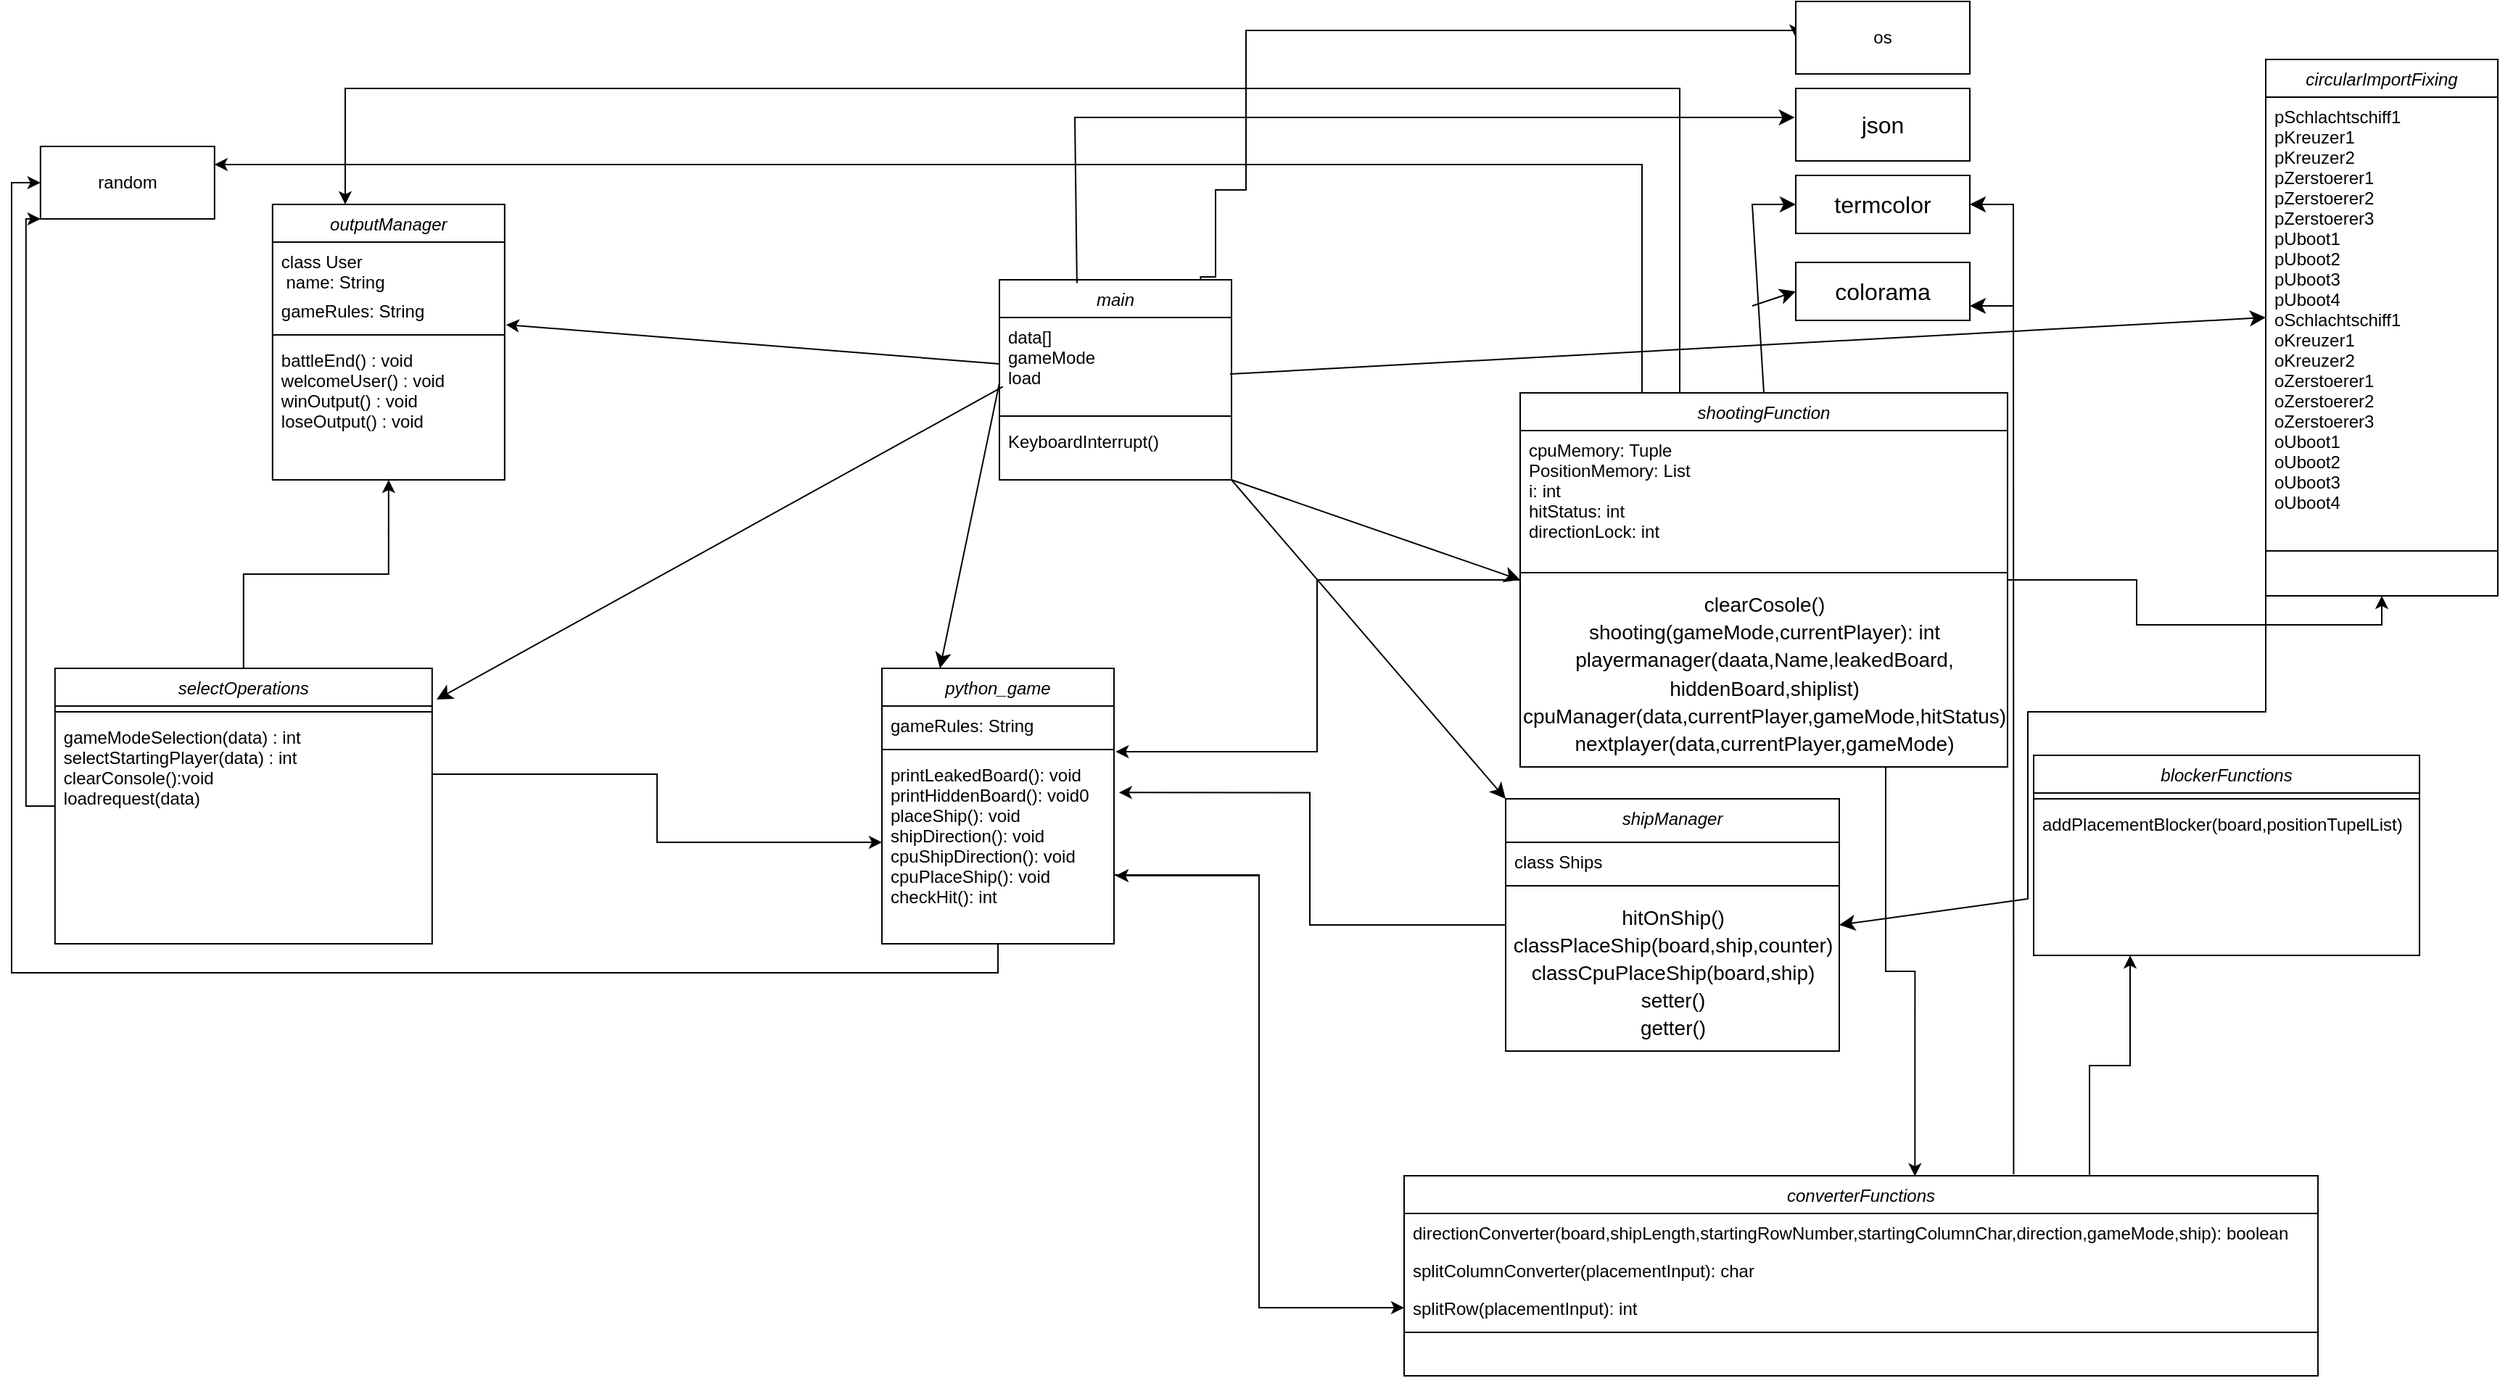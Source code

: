 <mxfile version="21.2.3" type="device">
  <diagram id="C5RBs43oDa-KdzZeNtuy" name="Page-1">
    <mxGraphModel dx="1655" dy="942" grid="1" gridSize="10" guides="1" tooltips="1" connect="1" arrows="1" fold="1" page="1" pageScale="1" pageWidth="1654" pageHeight="2336" math="0" shadow="0">
      <root>
        <mxCell id="WIyWlLk6GJQsqaUBKTNV-0" />
        <mxCell id="WIyWlLk6GJQsqaUBKTNV-1" parent="WIyWlLk6GJQsqaUBKTNV-0" />
        <mxCell id="VxxepMw4CH0k-iUGNMRP-2" style="edgeStyle=orthogonalEdgeStyle;rounded=0;orthogonalLoop=1;jettySize=auto;html=1;endArrow=classic;endFill=1;entryX=0;entryY=0.5;entryDx=0;entryDy=0;exitX=0.867;exitY=0.011;exitDx=0;exitDy=0;exitPerimeter=0;" parent="WIyWlLk6GJQsqaUBKTNV-1" source="zkfFHV4jXpPFQw0GAbJ--0" target="VxxepMw4CH0k-iUGNMRP-0" edge="1">
          <mxGeometry relative="1" as="geometry">
            <Array as="points">
              <mxPoint x="919" y="210" />
              <mxPoint x="930" y="210" />
              <mxPoint x="930" y="150" />
              <mxPoint x="951" y="150" />
              <mxPoint x="951" y="40" />
            </Array>
            <mxPoint x="790" y="210" as="sourcePoint" />
            <mxPoint x="1320" y="40" as="targetPoint" />
          </mxGeometry>
        </mxCell>
        <mxCell id="zkfFHV4jXpPFQw0GAbJ--0" value="main" style="swimlane;fontStyle=2;align=center;verticalAlign=top;childLayout=stackLayout;horizontal=1;startSize=26;horizontalStack=0;resizeParent=1;resizeLast=0;collapsible=1;marginBottom=0;rounded=0;shadow=0;strokeWidth=1;" parent="WIyWlLk6GJQsqaUBKTNV-1" vertex="1">
          <mxGeometry x="781" y="212" width="160" height="138" as="geometry">
            <mxRectangle x="230" y="140" width="160" height="26" as="alternateBounds" />
          </mxGeometry>
        </mxCell>
        <mxCell id="zkfFHV4jXpPFQw0GAbJ--1" value="data[]&#xa;gameMode&#xa;load" style="text;align=left;verticalAlign=top;spacingLeft=4;spacingRight=4;overflow=hidden;rotatable=0;points=[[0,0.5],[1,0.5]];portConstraint=eastwest;" parent="zkfFHV4jXpPFQw0GAbJ--0" vertex="1">
          <mxGeometry y="26" width="160" height="64" as="geometry" />
        </mxCell>
        <mxCell id="zkfFHV4jXpPFQw0GAbJ--4" value="" style="line;html=1;strokeWidth=1;align=left;verticalAlign=middle;spacingTop=-1;spacingLeft=3;spacingRight=3;rotatable=0;labelPosition=right;points=[];portConstraint=eastwest;" parent="zkfFHV4jXpPFQw0GAbJ--0" vertex="1">
          <mxGeometry y="90" width="160" height="8" as="geometry" />
        </mxCell>
        <mxCell id="zkfFHV4jXpPFQw0GAbJ--5" value="KeyboardInterrupt()" style="text;align=left;verticalAlign=top;spacingLeft=4;spacingRight=4;overflow=hidden;rotatable=0;points=[[0,0.5],[1,0.5]];portConstraint=eastwest;" parent="zkfFHV4jXpPFQw0GAbJ--0" vertex="1">
          <mxGeometry y="98" width="160" height="22" as="geometry" />
        </mxCell>
        <mxCell id="VxxepMw4CH0k-iUGNMRP-0" value="os" style="rounded=0;whiteSpace=wrap;html=1;" parent="WIyWlLk6GJQsqaUBKTNV-1" vertex="1">
          <mxGeometry x="1330" y="20" width="120" height="50" as="geometry" />
        </mxCell>
        <mxCell id="VxxepMw4CH0k-iUGNMRP-8" value="" style="endArrow=classic;html=1;rounded=0;entryX=1.006;entryY=0.885;entryDx=0;entryDy=0;entryPerimeter=0;exitX=0;exitY=0.5;exitDx=0;exitDy=0;" parent="WIyWlLk6GJQsqaUBKTNV-1" source="zkfFHV4jXpPFQw0GAbJ--1" target="VxxepMw4CH0k-iUGNMRP-18" edge="1">
          <mxGeometry width="50" height="50" relative="1" as="geometry">
            <mxPoint x="770" y="280" as="sourcePoint" />
            <mxPoint x="170" y="285" as="targetPoint" />
          </mxGeometry>
        </mxCell>
        <mxCell id="VxxepMw4CH0k-iUGNMRP-16" value="outputManager" style="swimlane;fontStyle=2;align=center;verticalAlign=top;childLayout=stackLayout;horizontal=1;startSize=26;horizontalStack=0;resizeParent=1;resizeLast=0;collapsible=1;marginBottom=0;rounded=0;shadow=0;strokeWidth=1;" parent="WIyWlLk6GJQsqaUBKTNV-1" vertex="1">
          <mxGeometry x="279.91" y="160" width="160" height="190" as="geometry">
            <mxRectangle x="230" y="140" width="160" height="26" as="alternateBounds" />
          </mxGeometry>
        </mxCell>
        <mxCell id="VxxepMw4CH0k-iUGNMRP-17" value="class User&#xa; name: String" style="text;align=left;verticalAlign=top;spacingLeft=4;spacingRight=4;overflow=hidden;rotatable=0;points=[[0,0.5],[1,0.5]];portConstraint=eastwest;" parent="VxxepMw4CH0k-iUGNMRP-16" vertex="1">
          <mxGeometry y="26" width="160" height="34" as="geometry" />
        </mxCell>
        <mxCell id="VxxepMw4CH0k-iUGNMRP-18" value="gameRules: String" style="text;align=left;verticalAlign=top;spacingLeft=4;spacingRight=4;overflow=hidden;rotatable=0;points=[[0,0.5],[1,0.5]];portConstraint=eastwest;rounded=0;shadow=0;html=0;" parent="VxxepMw4CH0k-iUGNMRP-16" vertex="1">
          <mxGeometry y="60" width="160" height="26" as="geometry" />
        </mxCell>
        <mxCell id="VxxepMw4CH0k-iUGNMRP-20" value="" style="line;html=1;strokeWidth=1;align=left;verticalAlign=middle;spacingTop=-1;spacingLeft=3;spacingRight=3;rotatable=0;labelPosition=right;points=[];portConstraint=eastwest;" parent="VxxepMw4CH0k-iUGNMRP-16" vertex="1">
          <mxGeometry y="86" width="160" height="8" as="geometry" />
        </mxCell>
        <mxCell id="VxxepMw4CH0k-iUGNMRP-21" value="battleEnd() : void&#xa;welcomeUser() : void&#xa;winOutput() : void&#xa;loseOutput() : void" style="text;align=left;verticalAlign=top;spacingLeft=4;spacingRight=4;overflow=hidden;rotatable=0;points=[[0,0.5],[1,0.5]];portConstraint=eastwest;" parent="VxxepMw4CH0k-iUGNMRP-16" vertex="1">
          <mxGeometry y="94" width="160" height="78" as="geometry" />
        </mxCell>
        <mxCell id="VxxepMw4CH0k-iUGNMRP-28" style="edgeStyle=orthogonalEdgeStyle;rounded=0;orthogonalLoop=1;jettySize=auto;html=1;entryX=0.5;entryY=1;entryDx=0;entryDy=0;" parent="WIyWlLk6GJQsqaUBKTNV-1" source="VxxepMw4CH0k-iUGNMRP-23" target="VxxepMw4CH0k-iUGNMRP-16" edge="1">
          <mxGeometry relative="1" as="geometry">
            <mxPoint x="149.91" y="400" as="targetPoint" />
          </mxGeometry>
        </mxCell>
        <mxCell id="VxxepMw4CH0k-iUGNMRP-37" style="edgeStyle=orthogonalEdgeStyle;rounded=0;orthogonalLoop=1;jettySize=auto;html=1;entryX=0;entryY=1;entryDx=0;entryDy=0;" parent="WIyWlLk6GJQsqaUBKTNV-1" source="VxxepMw4CH0k-iUGNMRP-23" target="VxxepMw4CH0k-iUGNMRP-35" edge="1">
          <mxGeometry relative="1" as="geometry">
            <mxPoint x="96.91" y="150" as="targetPoint" />
            <Array as="points">
              <mxPoint x="109.91" y="575" />
              <mxPoint x="109.91" y="170" />
            </Array>
          </mxGeometry>
        </mxCell>
        <mxCell id="VxxepMw4CH0k-iUGNMRP-23" value="selectOperations" style="swimlane;fontStyle=2;align=center;verticalAlign=top;childLayout=stackLayout;horizontal=1;startSize=26;horizontalStack=0;resizeParent=1;resizeLast=0;collapsible=1;marginBottom=0;rounded=0;shadow=0;strokeWidth=1;" parent="WIyWlLk6GJQsqaUBKTNV-1" vertex="1">
          <mxGeometry x="129.91" y="480" width="260" height="190" as="geometry">
            <mxRectangle x="230" y="140" width="160" height="26" as="alternateBounds" />
          </mxGeometry>
        </mxCell>
        <mxCell id="VxxepMw4CH0k-iUGNMRP-26" value="" style="line;html=1;strokeWidth=1;align=left;verticalAlign=middle;spacingTop=-1;spacingLeft=3;spacingRight=3;rotatable=0;labelPosition=right;points=[];portConstraint=eastwest;" parent="VxxepMw4CH0k-iUGNMRP-23" vertex="1">
          <mxGeometry y="26" width="260" height="8" as="geometry" />
        </mxCell>
        <mxCell id="VxxepMw4CH0k-iUGNMRP-27" value="gameModeSelection(data) : int&#xa;selectStartingPlayer(data) : int&#xa;clearConsole():void&#xa;loadrequest(data)" style="text;align=left;verticalAlign=top;spacingLeft=4;spacingRight=4;overflow=hidden;rotatable=0;points=[[0,0.5],[1,0.5]];portConstraint=eastwest;" parent="VxxepMw4CH0k-iUGNMRP-23" vertex="1">
          <mxGeometry y="34" width="260" height="78" as="geometry" />
        </mxCell>
        <mxCell id="VxxepMw4CH0k-iUGNMRP-53" style="edgeStyle=orthogonalEdgeStyle;rounded=0;orthogonalLoop=1;jettySize=auto;html=1;exitX=1;exitY=0.75;exitDx=0;exitDy=0;entryX=0;entryY=0.5;entryDx=0;entryDy=0;" parent="WIyWlLk6GJQsqaUBKTNV-1" source="VxxepMw4CH0k-iUGNMRP-29" target="VxxepMw4CH0k-iUGNMRP-49" edge="1">
          <mxGeometry relative="1" as="geometry" />
        </mxCell>
        <mxCell id="VxxepMw4CH0k-iUGNMRP-29" value="python_game" style="swimlane;fontStyle=2;align=center;verticalAlign=top;childLayout=stackLayout;horizontal=1;startSize=26;horizontalStack=0;resizeParent=1;resizeLast=0;collapsible=1;marginBottom=0;rounded=0;shadow=0;strokeWidth=1;" parent="WIyWlLk6GJQsqaUBKTNV-1" vertex="1">
          <mxGeometry x="700" y="480" width="160" height="190" as="geometry">
            <mxRectangle x="230" y="140" width="160" height="26" as="alternateBounds" />
          </mxGeometry>
        </mxCell>
        <mxCell id="VxxepMw4CH0k-iUGNMRP-31" value="gameRules: String" style="text;align=left;verticalAlign=top;spacingLeft=4;spacingRight=4;overflow=hidden;rotatable=0;points=[[0,0.5],[1,0.5]];portConstraint=eastwest;rounded=0;shadow=0;html=0;" parent="VxxepMw4CH0k-iUGNMRP-29" vertex="1">
          <mxGeometry y="26" width="160" height="26" as="geometry" />
        </mxCell>
        <mxCell id="VxxepMw4CH0k-iUGNMRP-32" value="" style="line;html=1;strokeWidth=1;align=left;verticalAlign=middle;spacingTop=-1;spacingLeft=3;spacingRight=3;rotatable=0;labelPosition=right;points=[];portConstraint=eastwest;" parent="VxxepMw4CH0k-iUGNMRP-29" vertex="1">
          <mxGeometry y="52" width="160" height="8" as="geometry" />
        </mxCell>
        <mxCell id="VxxepMw4CH0k-iUGNMRP-33" value="printLeakedBoard(): void&#xa;printHiddenBoard(): void0&#xa;placeShip(): void&#xa;shipDirection(): void&#xa;cpuShipDirection(): void&#xa;cpuPlaceShip(): void&#xa;checkHit(): int" style="text;align=left;verticalAlign=top;spacingLeft=4;spacingRight=4;overflow=hidden;rotatable=0;points=[[0,0.5],[1,0.5]];portConstraint=eastwest;" parent="VxxepMw4CH0k-iUGNMRP-29" vertex="1">
          <mxGeometry y="60" width="160" height="120" as="geometry" />
        </mxCell>
        <mxCell id="VxxepMw4CH0k-iUGNMRP-34" style="edgeStyle=orthogonalEdgeStyle;rounded=0;orthogonalLoop=1;jettySize=auto;html=1;entryX=0;entryY=0.5;entryDx=0;entryDy=0;" parent="WIyWlLk6GJQsqaUBKTNV-1" source="VxxepMw4CH0k-iUGNMRP-27" target="VxxepMw4CH0k-iUGNMRP-33" edge="1">
          <mxGeometry relative="1" as="geometry" />
        </mxCell>
        <mxCell id="VxxepMw4CH0k-iUGNMRP-35" value="random" style="rounded=0;whiteSpace=wrap;html=1;" parent="WIyWlLk6GJQsqaUBKTNV-1" vertex="1">
          <mxGeometry x="119.91" y="120" width="120" height="50" as="geometry" />
        </mxCell>
        <mxCell id="VxxepMw4CH0k-iUGNMRP-39" style="edgeStyle=orthogonalEdgeStyle;rounded=0;orthogonalLoop=1;jettySize=auto;html=1;entryX=0;entryY=0.5;entryDx=0;entryDy=0;" parent="WIyWlLk6GJQsqaUBKTNV-1" target="VxxepMw4CH0k-iUGNMRP-35" edge="1">
          <mxGeometry relative="1" as="geometry">
            <mxPoint x="780" y="670" as="sourcePoint" />
            <Array as="points">
              <mxPoint x="780" y="690" />
              <mxPoint x="100" y="690" />
              <mxPoint x="100" y="145" />
            </Array>
          </mxGeometry>
        </mxCell>
        <mxCell id="VxxepMw4CH0k-iUGNMRP-91" style="edgeStyle=orthogonalEdgeStyle;rounded=0;orthogonalLoop=1;jettySize=auto;html=1;entryX=1.021;entryY=0.214;entryDx=0;entryDy=0;entryPerimeter=0;" parent="WIyWlLk6GJQsqaUBKTNV-1" source="VxxepMw4CH0k-iUGNMRP-40" target="VxxepMw4CH0k-iUGNMRP-33" edge="1">
          <mxGeometry relative="1" as="geometry" />
        </mxCell>
        <mxCell id="VxxepMw4CH0k-iUGNMRP-40" value="shipManager" style="swimlane;fontStyle=2;align=center;verticalAlign=top;childLayout=stackLayout;horizontal=1;startSize=30;horizontalStack=0;resizeParent=1;resizeLast=0;collapsible=1;marginBottom=0;rounded=0;shadow=0;strokeWidth=1;" parent="WIyWlLk6GJQsqaUBKTNV-1" vertex="1">
          <mxGeometry x="1130" y="570" width="230" height="174" as="geometry">
            <mxRectangle x="230" y="140" width="160" height="26" as="alternateBounds" />
          </mxGeometry>
        </mxCell>
        <mxCell id="VxxepMw4CH0k-iUGNMRP-41" value="class Ships" style="text;align=left;verticalAlign=top;spacingLeft=4;spacingRight=4;overflow=hidden;rotatable=0;points=[[0,0.5],[1,0.5]];portConstraint=eastwest;" parent="VxxepMw4CH0k-iUGNMRP-40" vertex="1">
          <mxGeometry y="30" width="230" height="26" as="geometry" />
        </mxCell>
        <mxCell id="VxxepMw4CH0k-iUGNMRP-44" value="" style="line;html=1;strokeWidth=1;align=left;verticalAlign=middle;spacingTop=-1;spacingLeft=3;spacingRight=3;rotatable=0;labelPosition=right;points=[];portConstraint=eastwest;" parent="VxxepMw4CH0k-iUGNMRP-40" vertex="1">
          <mxGeometry y="56" width="230" height="8" as="geometry" />
        </mxCell>
        <mxCell id="QrEEIahab-XWUTv_GVmn-24" value="&lt;font style=&quot;font-size: 14px;&quot;&gt;hitOnShip()&lt;br&gt;classPlaceShip(board,ship,counter)&lt;br&gt;classCpuPlaceShip(board,ship)&lt;br&gt;setter()&lt;br&gt;getter()&lt;/font&gt;" style="text;html=1;align=center;verticalAlign=middle;resizable=0;points=[];autosize=1;strokeColor=none;fillColor=none;fontSize=16;" parent="VxxepMw4CH0k-iUGNMRP-40" vertex="1">
          <mxGeometry y="64" width="230" height="110" as="geometry" />
        </mxCell>
        <mxCell id="VxxepMw4CH0k-iUGNMRP-82" style="edgeStyle=orthogonalEdgeStyle;rounded=0;orthogonalLoop=1;jettySize=auto;html=1;exitX=0.75;exitY=0;exitDx=0;exitDy=0;entryX=0.25;entryY=1;entryDx=0;entryDy=0;" parent="WIyWlLk6GJQsqaUBKTNV-1" source="VxxepMw4CH0k-iUGNMRP-46" target="VxxepMw4CH0k-iUGNMRP-72" edge="1">
          <mxGeometry relative="1" as="geometry" />
        </mxCell>
        <mxCell id="VxxepMw4CH0k-iUGNMRP-46" value="converterFunctions" style="swimlane;fontStyle=2;align=center;verticalAlign=top;childLayout=stackLayout;horizontal=1;startSize=26;horizontalStack=0;resizeParent=1;resizeLast=0;collapsible=1;marginBottom=0;rounded=0;shadow=0;strokeWidth=1;" parent="WIyWlLk6GJQsqaUBKTNV-1" vertex="1">
          <mxGeometry x="1060" y="830" width="630" height="138" as="geometry">
            <mxRectangle x="230" y="140" width="160" height="26" as="alternateBounds" />
          </mxGeometry>
        </mxCell>
        <mxCell id="VxxepMw4CH0k-iUGNMRP-47" value="directionConverter(board,shipLength,startingRowNumber,startingColumnChar,direction,gameMode,ship): boolean" style="text;align=left;verticalAlign=top;spacingLeft=4;spacingRight=4;overflow=hidden;rotatable=0;points=[[0,0.5],[1,0.5]];portConstraint=eastwest;" parent="VxxepMw4CH0k-iUGNMRP-46" vertex="1">
          <mxGeometry y="26" width="630" height="26" as="geometry" />
        </mxCell>
        <mxCell id="VxxepMw4CH0k-iUGNMRP-48" value="splitColumnConverter(placementInput): char" style="text;align=left;verticalAlign=top;spacingLeft=4;spacingRight=4;overflow=hidden;rotatable=0;points=[[0,0.5],[1,0.5]];portConstraint=eastwest;rounded=0;shadow=0;html=0;" parent="VxxepMw4CH0k-iUGNMRP-46" vertex="1">
          <mxGeometry y="52" width="630" height="26" as="geometry" />
        </mxCell>
        <mxCell id="VxxepMw4CH0k-iUGNMRP-49" value="splitRow(placementInput): int" style="text;align=left;verticalAlign=top;spacingLeft=4;spacingRight=4;overflow=hidden;rotatable=0;points=[[0,0.5],[1,0.5]];portConstraint=eastwest;rounded=0;shadow=0;html=0;" parent="VxxepMw4CH0k-iUGNMRP-46" vertex="1">
          <mxGeometry y="78" width="630" height="26" as="geometry" />
        </mxCell>
        <mxCell id="VxxepMw4CH0k-iUGNMRP-50" value="" style="line;html=1;strokeWidth=1;align=left;verticalAlign=middle;spacingTop=-1;spacingLeft=3;spacingRight=3;rotatable=0;labelPosition=right;points=[];portConstraint=eastwest;" parent="VxxepMw4CH0k-iUGNMRP-46" vertex="1">
          <mxGeometry y="104" width="630" height="8" as="geometry" />
        </mxCell>
        <mxCell id="VxxepMw4CH0k-iUGNMRP-72" value="blockerFunctions" style="swimlane;fontStyle=2;align=center;verticalAlign=top;childLayout=stackLayout;horizontal=1;startSize=26;horizontalStack=0;resizeParent=1;resizeLast=0;collapsible=1;marginBottom=0;rounded=0;shadow=0;strokeWidth=1;" parent="WIyWlLk6GJQsqaUBKTNV-1" vertex="1">
          <mxGeometry x="1494" y="540" width="266" height="138" as="geometry">
            <mxRectangle x="230" y="140" width="160" height="26" as="alternateBounds" />
          </mxGeometry>
        </mxCell>
        <mxCell id="VxxepMw4CH0k-iUGNMRP-76" value="" style="line;html=1;strokeWidth=1;align=left;verticalAlign=middle;spacingTop=-1;spacingLeft=3;spacingRight=3;rotatable=0;labelPosition=right;points=[];portConstraint=eastwest;" parent="VxxepMw4CH0k-iUGNMRP-72" vertex="1">
          <mxGeometry y="26" width="266" height="8" as="geometry" />
        </mxCell>
        <mxCell id="VxxepMw4CH0k-iUGNMRP-77" value="addPlacementBlocker(board,positionTupelList)" style="text;align=left;verticalAlign=top;spacingLeft=4;spacingRight=4;overflow=hidden;rotatable=0;points=[[0,0.5],[1,0.5]];portConstraint=eastwest;" parent="VxxepMw4CH0k-iUGNMRP-72" vertex="1">
          <mxGeometry y="34" width="266" height="26" as="geometry" />
        </mxCell>
        <mxCell id="VxxepMw4CH0k-iUGNMRP-79" style="edgeStyle=orthogonalEdgeStyle;rounded=0;orthogonalLoop=1;jettySize=auto;html=1;entryX=1.006;entryY=0.692;entryDx=0;entryDy=0;entryPerimeter=0;" parent="WIyWlLk6GJQsqaUBKTNV-1" source="VxxepMw4CH0k-iUGNMRP-49" target="VxxepMw4CH0k-iUGNMRP-33" edge="1">
          <mxGeometry relative="1" as="geometry" />
        </mxCell>
        <mxCell id="VxxepMw4CH0k-iUGNMRP-83" value="circularImportFixing" style="swimlane;fontStyle=2;align=center;verticalAlign=top;childLayout=stackLayout;horizontal=1;startSize=26;horizontalStack=0;resizeParent=1;resizeLast=0;collapsible=1;marginBottom=0;rounded=0;shadow=0;strokeWidth=1;" parent="WIyWlLk6GJQsqaUBKTNV-1" vertex="1">
          <mxGeometry x="1654" y="60" width="160" height="370" as="geometry">
            <mxRectangle x="230" y="140" width="160" height="26" as="alternateBounds" />
          </mxGeometry>
        </mxCell>
        <mxCell id="VxxepMw4CH0k-iUGNMRP-84" value="pSchlachtschiff1&#xa;pKreuzer1&#xa;pKreuzer2&#xa;pZerstoerer1&#xa;pZerstoerer2&#xa;pZerstoerer3&#xa;pUboot1&#xa;pUboot2&#xa;pUboot3&#xa;pUboot4&#xa;oSchlachtschiff1&#xa;oKreuzer1&#xa;oKreuzer2&#xa;oZerstoerer1&#xa;oZerstoerer2&#xa;oZerstoerer3&#xa;oUboot1&#xa;oUboot2&#xa;oUboot3&#xa;oUboot4" style="text;align=left;verticalAlign=top;spacingLeft=4;spacingRight=4;overflow=hidden;rotatable=0;points=[[0,0.5],[1,0.5]];portConstraint=eastwest;" parent="VxxepMw4CH0k-iUGNMRP-83" vertex="1">
          <mxGeometry y="26" width="160" height="304" as="geometry" />
        </mxCell>
        <mxCell id="VxxepMw4CH0k-iUGNMRP-87" value="" style="line;html=1;strokeWidth=1;align=left;verticalAlign=middle;spacingTop=-1;spacingLeft=3;spacingRight=3;rotatable=0;labelPosition=right;points=[];portConstraint=eastwest;" parent="VxxepMw4CH0k-iUGNMRP-83" vertex="1">
          <mxGeometry y="330" width="160" height="18" as="geometry" />
        </mxCell>
        <mxCell id="VxxepMw4CH0k-iUGNMRP-96" style="edgeStyle=orthogonalEdgeStyle;rounded=0;orthogonalLoop=1;jettySize=auto;html=1;exitX=1;exitY=0.5;exitDx=0;exitDy=0;entryX=0.5;entryY=1;entryDx=0;entryDy=0;" parent="WIyWlLk6GJQsqaUBKTNV-1" source="VxxepMw4CH0k-iUGNMRP-93" target="VxxepMw4CH0k-iUGNMRP-83" edge="1">
          <mxGeometry relative="1" as="geometry" />
        </mxCell>
        <mxCell id="VxxepMw4CH0k-iUGNMRP-97" style="edgeStyle=orthogonalEdgeStyle;rounded=0;orthogonalLoop=1;jettySize=auto;html=1;exitX=0.75;exitY=1;exitDx=0;exitDy=0;entryX=0.559;entryY=0.003;entryDx=0;entryDy=0;entryPerimeter=0;" parent="WIyWlLk6GJQsqaUBKTNV-1" source="VxxepMw4CH0k-iUGNMRP-93" target="VxxepMw4CH0k-iUGNMRP-46" edge="1">
          <mxGeometry relative="1" as="geometry" />
        </mxCell>
        <mxCell id="VxxepMw4CH0k-iUGNMRP-98" style="edgeStyle=orthogonalEdgeStyle;rounded=0;orthogonalLoop=1;jettySize=auto;html=1;entryX=1.007;entryY=-0.021;entryDx=0;entryDy=0;entryPerimeter=0;" parent="WIyWlLk6GJQsqaUBKTNV-1" source="VxxepMw4CH0k-iUGNMRP-93" target="VxxepMw4CH0k-iUGNMRP-33" edge="1">
          <mxGeometry relative="1" as="geometry" />
        </mxCell>
        <mxCell id="VxxepMw4CH0k-iUGNMRP-100" style="edgeStyle=orthogonalEdgeStyle;rounded=0;orthogonalLoop=1;jettySize=auto;html=1;" parent="WIyWlLk6GJQsqaUBKTNV-1" source="VxxepMw4CH0k-iUGNMRP-93" edge="1">
          <mxGeometry relative="1" as="geometry">
            <mxPoint x="330" y="160" as="targetPoint" />
            <Array as="points">
              <mxPoint x="1250" y="80" />
              <mxPoint x="330" y="80" />
            </Array>
          </mxGeometry>
        </mxCell>
        <mxCell id="VxxepMw4CH0k-iUGNMRP-101" style="edgeStyle=orthogonalEdgeStyle;rounded=0;orthogonalLoop=1;jettySize=auto;html=1;exitX=0.25;exitY=0;exitDx=0;exitDy=0;entryX=1;entryY=0.25;entryDx=0;entryDy=0;" parent="WIyWlLk6GJQsqaUBKTNV-1" source="VxxepMw4CH0k-iUGNMRP-93" target="VxxepMw4CH0k-iUGNMRP-35" edge="1">
          <mxGeometry relative="1" as="geometry" />
        </mxCell>
        <mxCell id="VxxepMw4CH0k-iUGNMRP-93" value="shootingFunction" style="swimlane;fontStyle=2;align=center;verticalAlign=top;childLayout=stackLayout;horizontal=1;startSize=26;horizontalStack=0;resizeParent=1;resizeLast=0;collapsible=1;marginBottom=0;rounded=0;shadow=0;strokeWidth=1;" parent="WIyWlLk6GJQsqaUBKTNV-1" vertex="1">
          <mxGeometry x="1140" y="290" width="336" height="258" as="geometry">
            <mxRectangle x="230" y="140" width="160" height="26" as="alternateBounds" />
          </mxGeometry>
        </mxCell>
        <mxCell id="VxxepMw4CH0k-iUGNMRP-94" value="cpuMemory: Tuple&#xa;PositionMemory: List&#xa;i: int&#xa;hitStatus: int&#xa;directionLock: int" style="text;align=left;verticalAlign=top;spacingLeft=4;spacingRight=4;overflow=hidden;rotatable=0;points=[[0,0.5],[1,0.5]];portConstraint=eastwest;" parent="VxxepMw4CH0k-iUGNMRP-93" vertex="1">
          <mxGeometry y="26" width="336" height="94" as="geometry" />
        </mxCell>
        <mxCell id="VxxepMw4CH0k-iUGNMRP-95" value="" style="line;html=1;strokeWidth=1;align=left;verticalAlign=middle;spacingTop=-1;spacingLeft=3;spacingRight=3;rotatable=0;labelPosition=right;points=[];portConstraint=eastwest;" parent="VxxepMw4CH0k-iUGNMRP-93" vertex="1">
          <mxGeometry y="120" width="336" height="8" as="geometry" />
        </mxCell>
        <mxCell id="QrEEIahab-XWUTv_GVmn-21" value="&lt;font style=&quot;font-size: 14px;&quot;&gt;clearCosole()&lt;br&gt;shooting(gameMode,currentPlayer): int&lt;br&gt;playermanager(daata,Name,leakedBoard,&lt;br&gt;hiddenBoard,shiplist)&lt;br&gt;cpuManager(data,currentPlayer,gameMode,hitStatus)&lt;br&gt;nextplayer(data,currentPlayer,gameMode)&lt;br&gt;&lt;/font&gt;" style="text;html=1;align=center;verticalAlign=middle;resizable=0;points=[];autosize=1;strokeColor=none;fillColor=none;fontSize=16;" parent="VxxepMw4CH0k-iUGNMRP-93" vertex="1">
          <mxGeometry y="128" width="336" height="130" as="geometry" />
        </mxCell>
        <mxCell id="QrEEIahab-XWUTv_GVmn-3" value="" style="endArrow=classic;html=1;rounded=0;fontSize=12;startSize=8;endSize=8;exitX=0.334;exitY=0.016;exitDx=0;exitDy=0;exitPerimeter=0;endFill=1;entryX=-0.006;entryY=0.401;entryDx=0;entryDy=0;entryPerimeter=0;" parent="WIyWlLk6GJQsqaUBKTNV-1" source="zkfFHV4jXpPFQw0GAbJ--0" target="QrEEIahab-XWUTv_GVmn-4" edge="1">
          <mxGeometry width="50" height="50" relative="1" as="geometry">
            <mxPoint x="1140" y="310" as="sourcePoint" />
            <mxPoint x="1326" y="103" as="targetPoint" />
            <Array as="points">
              <mxPoint x="833" y="100" />
              <mxPoint x="993" y="100" />
            </Array>
          </mxGeometry>
        </mxCell>
        <mxCell id="QrEEIahab-XWUTv_GVmn-4" value="json" style="rounded=0;whiteSpace=wrap;html=1;fontSize=16;" parent="WIyWlLk6GJQsqaUBKTNV-1" vertex="1">
          <mxGeometry x="1330" y="80" width="120" height="50" as="geometry" />
        </mxCell>
        <mxCell id="QrEEIahab-XWUTv_GVmn-5" value="" style="endArrow=classic;html=1;rounded=0;fontSize=12;startSize=8;endSize=8;curved=1;exitX=0.001;exitY=0.692;exitDx=0;exitDy=0;entryX=0.25;entryY=0;entryDx=0;entryDy=0;exitPerimeter=0;" parent="WIyWlLk6GJQsqaUBKTNV-1" source="zkfFHV4jXpPFQw0GAbJ--1" target="VxxepMw4CH0k-iUGNMRP-29" edge="1">
          <mxGeometry width="50" height="50" relative="1" as="geometry">
            <mxPoint x="860" y="350" as="sourcePoint" />
            <mxPoint x="780" y="460" as="targetPoint" />
          </mxGeometry>
        </mxCell>
        <mxCell id="QrEEIahab-XWUTv_GVmn-7" value="" style="endArrow=classic;html=1;rounded=0;fontSize=12;startSize=8;endSize=8;curved=1;exitX=0.015;exitY=0.746;exitDx=0;exitDy=0;exitPerimeter=0;entryX=1.012;entryY=0.113;entryDx=0;entryDy=0;entryPerimeter=0;" parent="WIyWlLk6GJQsqaUBKTNV-1" source="zkfFHV4jXpPFQw0GAbJ--1" target="VxxepMw4CH0k-iUGNMRP-23" edge="1">
          <mxGeometry width="50" height="50" relative="1" as="geometry">
            <mxPoint x="778.4" y="284.15" as="sourcePoint" />
            <mxPoint x="730" y="400" as="targetPoint" />
          </mxGeometry>
        </mxCell>
        <mxCell id="QrEEIahab-XWUTv_GVmn-8" value="" style="endArrow=classic;html=1;rounded=0;fontSize=12;startSize=8;endSize=8;curved=1;exitX=1;exitY=0.5;exitDx=0;exitDy=0;entryX=0;entryY=0.5;entryDx=0;entryDy=0;" parent="WIyWlLk6GJQsqaUBKTNV-1" target="VxxepMw4CH0k-iUGNMRP-84" edge="1">
          <mxGeometry width="50" height="50" relative="1" as="geometry">
            <mxPoint x="940" y="277.0" as="sourcePoint" />
            <mxPoint x="1330" y="260" as="targetPoint" />
          </mxGeometry>
        </mxCell>
        <mxCell id="QrEEIahab-XWUTv_GVmn-9" value="" style="endArrow=classic;html=1;rounded=0;fontSize=12;startSize=8;endSize=8;curved=1;exitX=1;exitY=1;exitDx=0;exitDy=0;entryX=0;entryY=0;entryDx=0;entryDy=0;" parent="WIyWlLk6GJQsqaUBKTNV-1" source="zkfFHV4jXpPFQw0GAbJ--0" target="VxxepMw4CH0k-iUGNMRP-40" edge="1">
          <mxGeometry width="50" height="50" relative="1" as="geometry">
            <mxPoint x="1130" y="640" as="sourcePoint" />
            <mxPoint x="1180" y="590" as="targetPoint" />
          </mxGeometry>
        </mxCell>
        <mxCell id="QrEEIahab-XWUTv_GVmn-10" value="" style="endArrow=classic;html=1;rounded=0;fontSize=12;startSize=8;endSize=8;curved=1;exitX=1;exitY=1;exitDx=0;exitDy=0;entryX=0;entryY=0.5;entryDx=0;entryDy=0;" parent="WIyWlLk6GJQsqaUBKTNV-1" source="zkfFHV4jXpPFQw0GAbJ--0" target="VxxepMw4CH0k-iUGNMRP-93" edge="1">
          <mxGeometry width="50" height="50" relative="1" as="geometry">
            <mxPoint x="1130" y="640" as="sourcePoint" />
            <mxPoint x="1180" y="590" as="targetPoint" />
          </mxGeometry>
        </mxCell>
        <mxCell id="QrEEIahab-XWUTv_GVmn-15" value="termcolor" style="rounded=0;whiteSpace=wrap;html=1;fontSize=16;" parent="WIyWlLk6GJQsqaUBKTNV-1" vertex="1">
          <mxGeometry x="1330" y="140" width="120" height="40" as="geometry" />
        </mxCell>
        <mxCell id="QrEEIahab-XWUTv_GVmn-16" value="colorama" style="rounded=0;whiteSpace=wrap;html=1;fontSize=16;" parent="WIyWlLk6GJQsqaUBKTNV-1" vertex="1">
          <mxGeometry x="1330" y="200" width="120" height="40" as="geometry" />
        </mxCell>
        <mxCell id="QrEEIahab-XWUTv_GVmn-17" value="" style="endArrow=classic;html=1;rounded=0;fontSize=12;startSize=8;endSize=8;entryX=0;entryY=0.5;entryDx=0;entryDy=0;exitX=0.5;exitY=0;exitDx=0;exitDy=0;" parent="WIyWlLk6GJQsqaUBKTNV-1" source="VxxepMw4CH0k-iUGNMRP-93" target="QrEEIahab-XWUTv_GVmn-15" edge="1">
          <mxGeometry width="50" height="50" relative="1" as="geometry">
            <mxPoint x="1280" y="351" as="sourcePoint" />
            <mxPoint x="1300" y="160" as="targetPoint" />
            <Array as="points">
              <mxPoint x="1300" y="160" />
            </Array>
          </mxGeometry>
        </mxCell>
        <mxCell id="QrEEIahab-XWUTv_GVmn-18" value="" style="endArrow=classic;html=1;rounded=0;fontSize=12;startSize=8;endSize=8;curved=1;entryX=0;entryY=0.5;entryDx=0;entryDy=0;" parent="WIyWlLk6GJQsqaUBKTNV-1" target="QrEEIahab-XWUTv_GVmn-16" edge="1">
          <mxGeometry width="50" height="50" relative="1" as="geometry">
            <mxPoint x="1300" y="230" as="sourcePoint" />
            <mxPoint x="1130" y="430" as="targetPoint" />
          </mxGeometry>
        </mxCell>
        <mxCell id="QrEEIahab-XWUTv_GVmn-23" value="" style="endArrow=classic;html=1;rounded=0;fontSize=12;startSize=8;endSize=8;exitX=0;exitY=1;exitDx=0;exitDy=0;entryX=1;entryY=0.5;entryDx=0;entryDy=0;" parent="WIyWlLk6GJQsqaUBKTNV-1" source="VxxepMw4CH0k-iUGNMRP-83" target="VxxepMw4CH0k-iUGNMRP-40" edge="1">
          <mxGeometry width="50" height="50" relative="1" as="geometry">
            <mxPoint x="1400" y="660" as="sourcePoint" />
            <mxPoint x="1450" y="610" as="targetPoint" />
            <Array as="points">
              <mxPoint x="1654" y="510" />
              <mxPoint x="1490" y="510" />
              <mxPoint x="1490" y="639" />
            </Array>
          </mxGeometry>
        </mxCell>
        <mxCell id="QrEEIahab-XWUTv_GVmn-25" value="" style="endArrow=classic;html=1;rounded=0;fontSize=12;startSize=8;endSize=8;exitX=0.667;exitY=-0.007;exitDx=0;exitDy=0;exitPerimeter=0;entryX=1;entryY=0.5;entryDx=0;entryDy=0;" parent="WIyWlLk6GJQsqaUBKTNV-1" source="VxxepMw4CH0k-iUGNMRP-46" target="QrEEIahab-XWUTv_GVmn-15" edge="1">
          <mxGeometry width="50" height="50" relative="1" as="geometry">
            <mxPoint x="1410" y="500" as="sourcePoint" />
            <mxPoint x="1480" y="150" as="targetPoint" />
            <Array as="points">
              <mxPoint x="1480" y="160" />
            </Array>
          </mxGeometry>
        </mxCell>
        <mxCell id="QrEEIahab-XWUTv_GVmn-26" value="" style="endArrow=classic;html=1;rounded=0;fontSize=12;startSize=8;endSize=8;curved=1;entryX=1;entryY=0.75;entryDx=0;entryDy=0;" parent="WIyWlLk6GJQsqaUBKTNV-1" target="QrEEIahab-XWUTv_GVmn-16" edge="1">
          <mxGeometry width="50" height="50" relative="1" as="geometry">
            <mxPoint x="1480" y="230" as="sourcePoint" />
            <mxPoint x="1840" y="460" as="targetPoint" />
          </mxGeometry>
        </mxCell>
      </root>
    </mxGraphModel>
  </diagram>
</mxfile>
